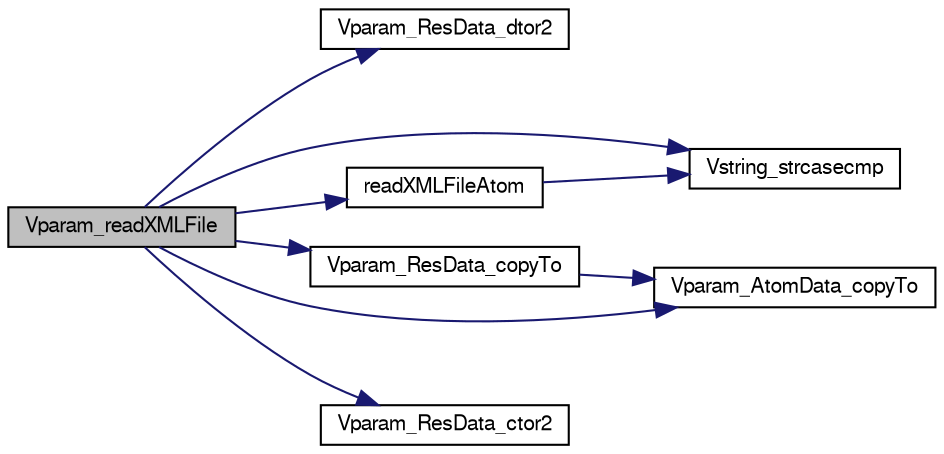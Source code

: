 digraph "Vparam_readXMLFile"
{
  edge [fontname="FreeSans",fontsize="10",labelfontname="FreeSans",labelfontsize="10"];
  node [fontname="FreeSans",fontsize="10",shape=record];
  rankdir="LR";
  Node1 [label="Vparam_readXMLFile",height=0.2,width=0.4,color="black", fillcolor="grey75", style="filled" fontcolor="black"];
  Node1 -> Node2 [color="midnightblue",fontsize="10",style="solid",fontname="FreeSans"];
  Node2 [label="Vparam_ResData_dtor2",height=0.2,width=0.4,color="black", fillcolor="white", style="filled",URL="$group___vparam.html#ga206cf552ad533634a56d277f92ae9336",tooltip="FORTRAN stub to destroy object."];
  Node1 -> Node3 [color="midnightblue",fontsize="10",style="solid",fontname="FreeSans"];
  Node3 [label="Vstring_strcasecmp",height=0.2,width=0.4,color="black", fillcolor="white", style="filled",URL="$group___vstring.html#ga8dd2348150c70288ebb00c8eb0b847e0",tooltip="Case-insensitive string comparison (BSD standard)"];
  Node1 -> Node4 [color="midnightblue",fontsize="10",style="solid",fontname="FreeSans"];
  Node4 [label="Vparam_ResData_copyTo",height=0.2,width=0.4,color="black", fillcolor="white", style="filled",URL="$group___vparam.html#gaed5da927b1be4ac04c6a740327239217",tooltip="Copy current residue object to destination."];
  Node4 -> Node5 [color="midnightblue",fontsize="10",style="solid",fontname="FreeSans"];
  Node5 [label="Vparam_AtomData_copyTo",height=0.2,width=0.4,color="black", fillcolor="white", style="filled",URL="$group___vparam.html#ga434ae4b213d8d0de3c8dde8f1c63088a",tooltip="Copy current atom object to destination."];
  Node1 -> Node5 [color="midnightblue",fontsize="10",style="solid",fontname="FreeSans"];
  Node1 -> Node6 [color="midnightblue",fontsize="10",style="solid",fontname="FreeSans"];
  Node6 [label="readXMLFileAtom",height=0.2,width=0.4,color="black", fillcolor="white", style="filled",URL="$group___vparam.html#ga8b35934af27637a90fb419cdfe6f8fb5",tooltip="Read atom information from an XML file."];
  Node6 -> Node3 [color="midnightblue",fontsize="10",style="solid",fontname="FreeSans"];
  Node1 -> Node7 [color="midnightblue",fontsize="10",style="solid",fontname="FreeSans"];
  Node7 [label="Vparam_ResData_ctor2",height=0.2,width=0.4,color="black", fillcolor="white", style="filled",URL="$group___vparam.html#ga6b28c70f61616d5454c926f6ced8514f",tooltip="FORTRAN stub to construct the object."];
}
